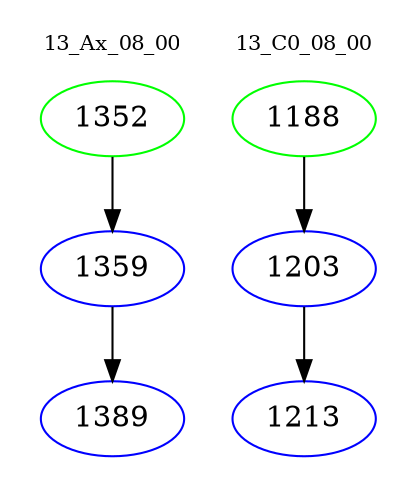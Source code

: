 digraph{
subgraph cluster_0 {
color = white
label = "13_Ax_08_00";
fontsize=10;
T0_1352 [label="1352", color="green"]
T0_1352 -> T0_1359 [color="black"]
T0_1359 [label="1359", color="blue"]
T0_1359 -> T0_1389 [color="black"]
T0_1389 [label="1389", color="blue"]
}
subgraph cluster_1 {
color = white
label = "13_C0_08_00";
fontsize=10;
T1_1188 [label="1188", color="green"]
T1_1188 -> T1_1203 [color="black"]
T1_1203 [label="1203", color="blue"]
T1_1203 -> T1_1213 [color="black"]
T1_1213 [label="1213", color="blue"]
}
}
